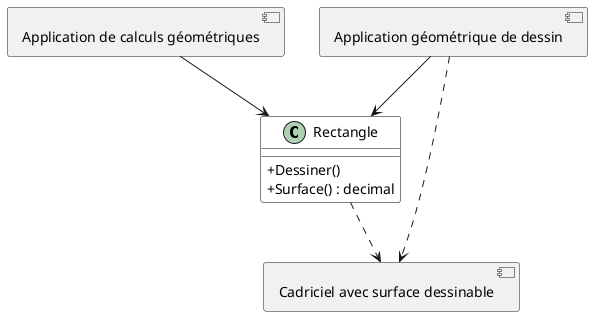 @startuml SRP_V02

skinparam classAttributeIconSize 0
skinparam class {
    BackgroundColor White
    BorderColor #000
}
allowmixing

class Rectangle {
    + Dessiner()
    + Surface() : decimal
}

component [Application de calculs géométriques] as AppCalcGeo
component [Application géométrique de dessin] as AppDessinGeo
component [Cadriciel avec surface dessinable] as SurfaceDessinable

AppCalcGeo --> Rectangle
AppDessinGeo --> Rectangle
Rectangle ..> SurfaceDessinable
AppDessinGeo ..> SurfaceDessinable


@enduml